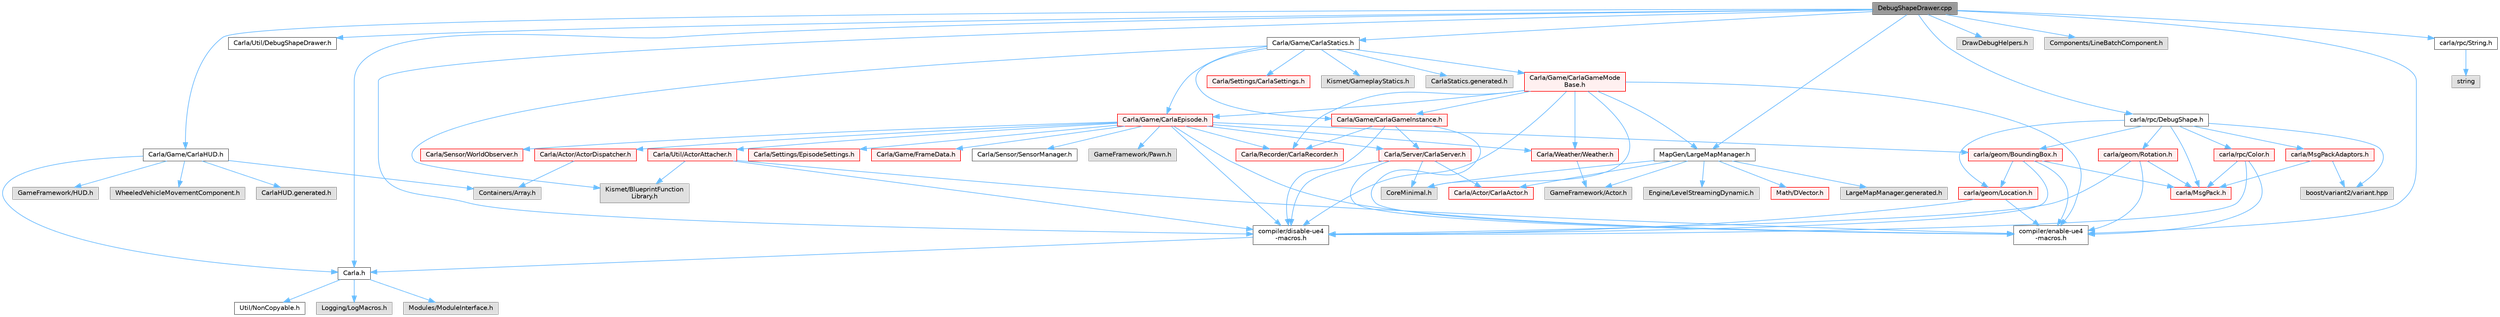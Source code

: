 digraph "DebugShapeDrawer.cpp"
{
 // INTERACTIVE_SVG=YES
 // LATEX_PDF_SIZE
  bgcolor="transparent";
  edge [fontname=Helvetica,fontsize=10,labelfontname=Helvetica,labelfontsize=10];
  node [fontname=Helvetica,fontsize=10,shape=box,height=0.2,width=0.4];
  Node1 [id="Node000001",label="DebugShapeDrawer.cpp",height=0.2,width=0.4,color="gray40", fillcolor="grey60", style="filled", fontcolor="black",tooltip=" "];
  Node1 -> Node2 [id="edge1_Node000001_Node000002",color="steelblue1",style="solid",tooltip=" "];
  Node2 [id="Node000002",label="Carla.h",height=0.2,width=0.4,color="grey40", fillcolor="white", style="filled",URL="$d7/d7d/Carla_8h.html",tooltip=" "];
  Node2 -> Node3 [id="edge2_Node000002_Node000003",color="steelblue1",style="solid",tooltip=" "];
  Node3 [id="Node000003",label="Util/NonCopyable.h",height=0.2,width=0.4,color="grey40", fillcolor="white", style="filled",URL="$d4/d57/Unreal_2CarlaUE4_2Plugins_2Carla_2Source_2Carla_2Util_2NonCopyable_8h.html",tooltip=" "];
  Node2 -> Node4 [id="edge3_Node000002_Node000004",color="steelblue1",style="solid",tooltip=" "];
  Node4 [id="Node000004",label="Logging/LogMacros.h",height=0.2,width=0.4,color="grey60", fillcolor="#E0E0E0", style="filled",tooltip=" "];
  Node2 -> Node5 [id="edge4_Node000002_Node000005",color="steelblue1",style="solid",tooltip=" "];
  Node5 [id="Node000005",label="Modules/ModuleInterface.h",height=0.2,width=0.4,color="grey60", fillcolor="#E0E0E0", style="filled",tooltip=" "];
  Node1 -> Node6 [id="edge5_Node000001_Node000006",color="steelblue1",style="solid",tooltip=" "];
  Node6 [id="Node000006",label="Carla/Util/DebugShapeDrawer.h",height=0.2,width=0.4,color="grey40", fillcolor="white", style="filled",URL="$de/d17/DebugShapeDrawer_8h.html",tooltip=" "];
  Node1 -> Node7 [id="edge6_Node000001_Node000007",color="steelblue1",style="solid",tooltip=" "];
  Node7 [id="Node000007",label="Carla/Game/CarlaHUD.h",height=0.2,width=0.4,color="grey40", fillcolor="white", style="filled",URL="$d0/d3b/CarlaHUD_8h.html",tooltip=" "];
  Node7 -> Node2 [id="edge7_Node000007_Node000002",color="steelblue1",style="solid",tooltip=" "];
  Node7 -> Node8 [id="edge8_Node000007_Node000008",color="steelblue1",style="solid",tooltip=" "];
  Node8 [id="Node000008",label="Containers/Array.h",height=0.2,width=0.4,color="grey60", fillcolor="#E0E0E0", style="filled",tooltip=" "];
  Node7 -> Node9 [id="edge9_Node000007_Node000009",color="steelblue1",style="solid",tooltip=" "];
  Node9 [id="Node000009",label="GameFramework/HUD.h",height=0.2,width=0.4,color="grey60", fillcolor="#E0E0E0", style="filled",tooltip=" "];
  Node7 -> Node10 [id="edge10_Node000007_Node000010",color="steelblue1",style="solid",tooltip=" "];
  Node10 [id="Node000010",label="WheeledVehicleMovementComponent.h",height=0.2,width=0.4,color="grey60", fillcolor="#E0E0E0", style="filled",tooltip=" "];
  Node7 -> Node11 [id="edge11_Node000007_Node000011",color="steelblue1",style="solid",tooltip=" "];
  Node11 [id="Node000011",label="CarlaHUD.generated.h",height=0.2,width=0.4,color="grey60", fillcolor="#E0E0E0", style="filled",tooltip=" "];
  Node1 -> Node12 [id="edge12_Node000001_Node000012",color="steelblue1",style="solid",tooltip=" "];
  Node12 [id="Node000012",label="Carla/Game/CarlaStatics.h",height=0.2,width=0.4,color="grey40", fillcolor="white", style="filled",URL="$d9/dc8/CarlaStatics_8h.html",tooltip=" "];
  Node12 -> Node13 [id="edge13_Node000012_Node000013",color="steelblue1",style="solid",tooltip=" "];
  Node13 [id="Node000013",label="Carla/Game/CarlaEpisode.h",height=0.2,width=0.4,color="red", fillcolor="#FFF0F0", style="filled",URL="$de/db8/CarlaEpisode_8h.html",tooltip=" "];
  Node13 -> Node14 [id="edge14_Node000013_Node000014",color="steelblue1",style="solid",tooltip=" "];
  Node14 [id="Node000014",label="Carla/Actor/ActorDispatcher.h",height=0.2,width=0.4,color="red", fillcolor="#FFF0F0", style="filled",URL="$dc/ddc/ActorDispatcher_8h.html",tooltip=" "];
  Node14 -> Node8 [id="edge15_Node000014_Node000008",color="steelblue1",style="solid",tooltip=" "];
  Node13 -> Node213 [id="edge16_Node000013_Node000213",color="steelblue1",style="solid",tooltip=" "];
  Node213 [id="Node000213",label="Carla/Recorder/CarlaRecorder.h",height=0.2,width=0.4,color="red", fillcolor="#FFF0F0", style="filled",URL="$d9/d6a/CarlaRecorder_8h.html",tooltip=" "];
  Node13 -> Node244 [id="edge17_Node000013_Node000244",color="steelblue1",style="solid",tooltip=" "];
  Node244 [id="Node000244",label="Carla/Sensor/WorldObserver.h",height=0.2,width=0.4,color="red", fillcolor="#FFF0F0", style="filled",URL="$d8/deb/WorldObserver_8h.html",tooltip=" "];
  Node13 -> Node245 [id="edge18_Node000013_Node000245",color="steelblue1",style="solid",tooltip=" "];
  Node245 [id="Node000245",label="Carla/Server/CarlaServer.h",height=0.2,width=0.4,color="red", fillcolor="#FFF0F0", style="filled",URL="$d0/d35/CarlaServer_8h.html",tooltip=" "];
  Node245 -> Node27 [id="edge19_Node000245_Node000027",color="steelblue1",style="solid",tooltip=" "];
  Node27 [id="Node000027",label="Carla/Actor/CarlaActor.h",height=0.2,width=0.4,color="red", fillcolor="#FFF0F0", style="filled",URL="$de/d36/CarlaActor_8h.html",tooltip=" "];
  Node245 -> Node182 [id="edge20_Node000245_Node000182",color="steelblue1",style="solid",tooltip=" "];
  Node182 [id="Node000182",label="CoreMinimal.h",height=0.2,width=0.4,color="grey60", fillcolor="#E0E0E0", style="filled",tooltip=" "];
  Node245 -> Node17 [id="edge21_Node000245_Node000017",color="steelblue1",style="solid",tooltip=" "];
  Node17 [id="Node000017",label="compiler/disable-ue4\l-macros.h",height=0.2,width=0.4,color="grey40", fillcolor="white", style="filled",URL="$d2/d02/disable-ue4-macros_8h.html",tooltip=" "];
  Node17 -> Node2 [id="edge22_Node000017_Node000002",color="steelblue1",style="solid",tooltip=" "];
  Node245 -> Node20 [id="edge23_Node000245_Node000020",color="steelblue1",style="solid",tooltip=" "];
  Node20 [id="Node000020",label="compiler/enable-ue4\l-macros.h",height=0.2,width=0.4,color="grey40", fillcolor="white", style="filled",URL="$d9/da2/enable-ue4-macros_8h.html",tooltip=" "];
  Node13 -> Node261 [id="edge24_Node000013_Node000261",color="steelblue1",style="solid",tooltip=" "];
  Node261 [id="Node000261",label="Carla/Settings/EpisodeSettings.h",height=0.2,width=0.4,color="red", fillcolor="#FFF0F0", style="filled",URL="$d8/d64/Unreal_2CarlaUE4_2Plugins_2Carla_2Source_2Carla_2Settings_2EpisodeSettings_8h.html",tooltip=" "];
  Node13 -> Node263 [id="edge25_Node000013_Node000263",color="steelblue1",style="solid",tooltip=" "];
  Node263 [id="Node000263",label="Carla/Util/ActorAttacher.h",height=0.2,width=0.4,color="red", fillcolor="#FFF0F0", style="filled",URL="$d6/d68/ActorAttacher_8h.html",tooltip=" "];
  Node263 -> Node17 [id="edge26_Node000263_Node000017",color="steelblue1",style="solid",tooltip=" "];
  Node263 -> Node20 [id="edge27_Node000263_Node000020",color="steelblue1",style="solid",tooltip=" "];
  Node263 -> Node264 [id="edge28_Node000263_Node000264",color="steelblue1",style="solid",tooltip=" "];
  Node264 [id="Node000264",label="Kismet/BlueprintFunction\lLibrary.h",height=0.2,width=0.4,color="grey60", fillcolor="#E0E0E0", style="filled",tooltip=" "];
  Node13 -> Node266 [id="edge29_Node000013_Node000266",color="steelblue1",style="solid",tooltip=" "];
  Node266 [id="Node000266",label="Carla/Weather/Weather.h",height=0.2,width=0.4,color="red", fillcolor="#FFF0F0", style="filled",URL="$d5/d65/Weather_8h.html",tooltip=" "];
  Node266 -> Node22 [id="edge30_Node000266_Node000022",color="steelblue1",style="solid",tooltip=" "];
  Node22 [id="Node000022",label="GameFramework/Actor.h",height=0.2,width=0.4,color="grey60", fillcolor="#E0E0E0", style="filled",tooltip=" "];
  Node13 -> Node270 [id="edge31_Node000013_Node000270",color="steelblue1",style="solid",tooltip=" "];
  Node270 [id="Node000270",label="Carla/Game/FrameData.h",height=0.2,width=0.4,color="red", fillcolor="#FFF0F0", style="filled",URL="$d2/df1/FrameData_8h.html",tooltip=" "];
  Node13 -> Node329 [id="edge32_Node000013_Node000329",color="steelblue1",style="solid",tooltip=" "];
  Node329 [id="Node000329",label="Carla/Sensor/SensorManager.h",height=0.2,width=0.4,color="grey40", fillcolor="white", style="filled",URL="$dc/dbf/SensorManager_8h.html",tooltip=" "];
  Node13 -> Node330 [id="edge33_Node000013_Node000330",color="steelblue1",style="solid",tooltip=" "];
  Node330 [id="Node000330",label="GameFramework/Pawn.h",height=0.2,width=0.4,color="grey60", fillcolor="#E0E0E0", style="filled",tooltip=" "];
  Node13 -> Node17 [id="edge34_Node000013_Node000017",color="steelblue1",style="solid",tooltip=" "];
  Node13 -> Node50 [id="edge35_Node000013_Node000050",color="steelblue1",style="solid",tooltip=" "];
  Node50 [id="Node000050",label="carla/geom/BoundingBox.h",height=0.2,width=0.4,color="red", fillcolor="#FFF0F0", style="filled",URL="$d2/dfe/LibCarla_2source_2carla_2geom_2BoundingBox_8h.html",tooltip=" "];
  Node50 -> Node32 [id="edge36_Node000050_Node000032",color="steelblue1",style="solid",tooltip=" "];
  Node32 [id="Node000032",label="carla/MsgPack.h",height=0.2,width=0.4,color="red", fillcolor="#FFF0F0", style="filled",URL="$d9/d6f/MsgPack_8h.html",tooltip=" "];
  Node50 -> Node52 [id="edge37_Node000050_Node000052",color="steelblue1",style="solid",tooltip=" "];
  Node52 [id="Node000052",label="carla/geom/Location.h",height=0.2,width=0.4,color="red", fillcolor="#FFF0F0", style="filled",URL="$d9/d8b/geom_2Location_8h.html",tooltip=" "];
  Node52 -> Node20 [id="edge38_Node000052_Node000020",color="steelblue1",style="solid",tooltip=" "];
  Node52 -> Node17 [id="edge39_Node000052_Node000017",color="steelblue1",style="solid",tooltip=" "];
  Node50 -> Node20 [id="edge40_Node000050_Node000020",color="steelblue1",style="solid",tooltip=" "];
  Node50 -> Node17 [id="edge41_Node000050_Node000017",color="steelblue1",style="solid",tooltip=" "];
  Node13 -> Node20 [id="edge42_Node000013_Node000020",color="steelblue1",style="solid",tooltip=" "];
  Node12 -> Node333 [id="edge43_Node000012_Node000333",color="steelblue1",style="solid",tooltip=" "];
  Node333 [id="Node000333",label="Carla/Game/CarlaGameInstance.h",height=0.2,width=0.4,color="red", fillcolor="#FFF0F0", style="filled",URL="$d2/dba/CarlaGameInstance_8h.html",tooltip=" "];
  Node333 -> Node213 [id="edge44_Node000333_Node000213",color="steelblue1",style="solid",tooltip=" "];
  Node333 -> Node245 [id="edge45_Node000333_Node000245",color="steelblue1",style="solid",tooltip=" "];
  Node333 -> Node17 [id="edge46_Node000333_Node000017",color="steelblue1",style="solid",tooltip=" "];
  Node333 -> Node20 [id="edge47_Node000333_Node000020",color="steelblue1",style="solid",tooltip=" "];
  Node12 -> Node342 [id="edge48_Node000012_Node000342",color="steelblue1",style="solid",tooltip=" "];
  Node342 [id="Node000342",label="Carla/Game/CarlaGameMode\lBase.h",height=0.2,width=0.4,color="red", fillcolor="#FFF0F0", style="filled",URL="$d3/d49/CarlaGameModeBase_8h.html",tooltip=" "];
  Node342 -> Node182 [id="edge49_Node000342_Node000182",color="steelblue1",style="solid",tooltip=" "];
  Node342 -> Node17 [id="edge50_Node000342_Node000017",color="steelblue1",style="solid",tooltip=" "];
  Node342 -> Node20 [id="edge51_Node000342_Node000020",color="steelblue1",style="solid",tooltip=" "];
  Node342 -> Node13 [id="edge52_Node000342_Node000013",color="steelblue1",style="solid",tooltip=" "];
  Node342 -> Node333 [id="edge53_Node000342_Node000333",color="steelblue1",style="solid",tooltip=" "];
  Node342 -> Node213 [id="edge54_Node000342_Node000213",color="steelblue1",style="solid",tooltip=" "];
  Node342 -> Node266 [id="edge55_Node000342_Node000266",color="steelblue1",style="solid",tooltip=" "];
  Node342 -> Node387 [id="edge56_Node000342_Node000387",color="steelblue1",style="solid",tooltip=" "];
  Node387 [id="Node000387",label="MapGen/LargeMapManager.h",height=0.2,width=0.4,color="grey40", fillcolor="white", style="filled",URL="$d3/d30/LargeMapManager_8h.html",tooltip=" "];
  Node387 -> Node182 [id="edge57_Node000387_Node000182",color="steelblue1",style="solid",tooltip=" "];
  Node387 -> Node27 [id="edge58_Node000387_Node000027",color="steelblue1",style="solid",tooltip=" "];
  Node387 -> Node22 [id="edge59_Node000387_Node000022",color="steelblue1",style="solid",tooltip=" "];
  Node387 -> Node388 [id="edge60_Node000387_Node000388",color="steelblue1",style="solid",tooltip=" "];
  Node388 [id="Node000388",label="Engine/LevelStreamingDynamic.h",height=0.2,width=0.4,color="grey60", fillcolor="#E0E0E0", style="filled",tooltip=" "];
  Node387 -> Node47 [id="edge61_Node000387_Node000047",color="steelblue1",style="solid",tooltip=" "];
  Node47 [id="Node000047",label="Math/DVector.h",height=0.2,width=0.4,color="red", fillcolor="#FFF0F0", style="filled",URL="$d5/d94/DVector_8h.html",tooltip=" "];
  Node387 -> Node389 [id="edge62_Node000387_Node000389",color="steelblue1",style="solid",tooltip=" "];
  Node389 [id="Node000389",label="LargeMapManager.generated.h",height=0.2,width=0.4,color="grey60", fillcolor="#E0E0E0", style="filled",tooltip=" "];
  Node12 -> Node391 [id="edge63_Node000012_Node000391",color="steelblue1",style="solid",tooltip=" "];
  Node391 [id="Node000391",label="Carla/Settings/CarlaSettings.h",height=0.2,width=0.4,color="red", fillcolor="#FFF0F0", style="filled",URL="$d3/d4e/CarlaSettings_8h.html",tooltip=" "];
  Node12 -> Node393 [id="edge64_Node000012_Node000393",color="steelblue1",style="solid",tooltip=" "];
  Node393 [id="Node000393",label="Kismet/GameplayStatics.h",height=0.2,width=0.4,color="grey60", fillcolor="#E0E0E0", style="filled",tooltip=" "];
  Node12 -> Node264 [id="edge65_Node000012_Node000264",color="steelblue1",style="solid",tooltip=" "];
  Node12 -> Node394 [id="edge66_Node000012_Node000394",color="steelblue1",style="solid",tooltip=" "];
  Node394 [id="Node000394",label="CarlaStatics.generated.h",height=0.2,width=0.4,color="grey60", fillcolor="#E0E0E0", style="filled",tooltip=" "];
  Node1 -> Node387 [id="edge67_Node000001_Node000387",color="steelblue1",style="solid",tooltip=" "];
  Node1 -> Node395 [id="edge68_Node000001_Node000395",color="steelblue1",style="solid",tooltip=" "];
  Node395 [id="Node000395",label="DrawDebugHelpers.h",height=0.2,width=0.4,color="grey60", fillcolor="#E0E0E0", style="filled",tooltip=" "];
  Node1 -> Node396 [id="edge69_Node000001_Node000396",color="steelblue1",style="solid",tooltip=" "];
  Node396 [id="Node000396",label="Components/LineBatchComponent.h",height=0.2,width=0.4,color="grey60", fillcolor="#E0E0E0", style="filled",tooltip=" "];
  Node1 -> Node17 [id="edge70_Node000001_Node000017",color="steelblue1",style="solid",tooltip=" "];
  Node1 -> Node397 [id="edge71_Node000001_Node000397",color="steelblue1",style="solid",tooltip=" "];
  Node397 [id="Node000397",label="carla/rpc/DebugShape.h",height=0.2,width=0.4,color="grey40", fillcolor="white", style="filled",URL="$dd/dd3/DebugShape_8h.html",tooltip=" "];
  Node397 -> Node32 [id="edge72_Node000397_Node000032",color="steelblue1",style="solid",tooltip=" "];
  Node397 -> Node398 [id="edge73_Node000397_Node000398",color="steelblue1",style="solid",tooltip=" "];
  Node398 [id="Node000398",label="carla/MsgPackAdaptors.h",height=0.2,width=0.4,color="red", fillcolor="#FFF0F0", style="filled",URL="$de/db4/MsgPackAdaptors_8h.html",tooltip=" "];
  Node398 -> Node32 [id="edge74_Node000398_Node000032",color="steelblue1",style="solid",tooltip=" "];
  Node398 -> Node103 [id="edge75_Node000398_Node000103",color="steelblue1",style="solid",tooltip=" "];
  Node103 [id="Node000103",label="boost/variant2/variant.hpp",height=0.2,width=0.4,color="grey60", fillcolor="#E0E0E0", style="filled",tooltip=" "];
  Node397 -> Node50 [id="edge76_Node000397_Node000050",color="steelblue1",style="solid",tooltip=" "];
  Node397 -> Node52 [id="edge77_Node000397_Node000052",color="steelblue1",style="solid",tooltip=" "];
  Node397 -> Node58 [id="edge78_Node000397_Node000058",color="steelblue1",style="solid",tooltip=" "];
  Node58 [id="Node000058",label="carla/geom/Rotation.h",height=0.2,width=0.4,color="red", fillcolor="#FFF0F0", style="filled",URL="$d0/d8f/Rotation_8h.html",tooltip=" "];
  Node58 -> Node32 [id="edge79_Node000058_Node000032",color="steelblue1",style="solid",tooltip=" "];
  Node58 -> Node20 [id="edge80_Node000058_Node000020",color="steelblue1",style="solid",tooltip=" "];
  Node58 -> Node17 [id="edge81_Node000058_Node000017",color="steelblue1",style="solid",tooltip=" "];
  Node397 -> Node274 [id="edge82_Node000397_Node000274",color="steelblue1",style="solid",tooltip=" "];
  Node274 [id="Node000274",label="carla/rpc/Color.h",height=0.2,width=0.4,color="red", fillcolor="#FFF0F0", style="filled",URL="$d6/d74/rpc_2Color_8h.html",tooltip=" "];
  Node274 -> Node32 [id="edge83_Node000274_Node000032",color="steelblue1",style="solid",tooltip=" "];
  Node274 -> Node20 [id="edge84_Node000274_Node000020",color="steelblue1",style="solid",tooltip=" "];
  Node274 -> Node17 [id="edge85_Node000274_Node000017",color="steelblue1",style="solid",tooltip=" "];
  Node397 -> Node103 [id="edge86_Node000397_Node000103",color="steelblue1",style="solid",tooltip=" "];
  Node1 -> Node66 [id="edge87_Node000001_Node000066",color="steelblue1",style="solid",tooltip=" "];
  Node66 [id="Node000066",label="carla/rpc/String.h",height=0.2,width=0.4,color="grey40", fillcolor="white", style="filled",URL="$d3/d80/rpc_2String_8h.html",tooltip=" "];
  Node66 -> Node67 [id="edge88_Node000066_Node000067",color="steelblue1",style="solid",tooltip=" "];
  Node67 [id="Node000067",label="string",height=0.2,width=0.4,color="grey60", fillcolor="#E0E0E0", style="filled",tooltip=" "];
  Node1 -> Node20 [id="edge89_Node000001_Node000020",color="steelblue1",style="solid",tooltip=" "];
}
